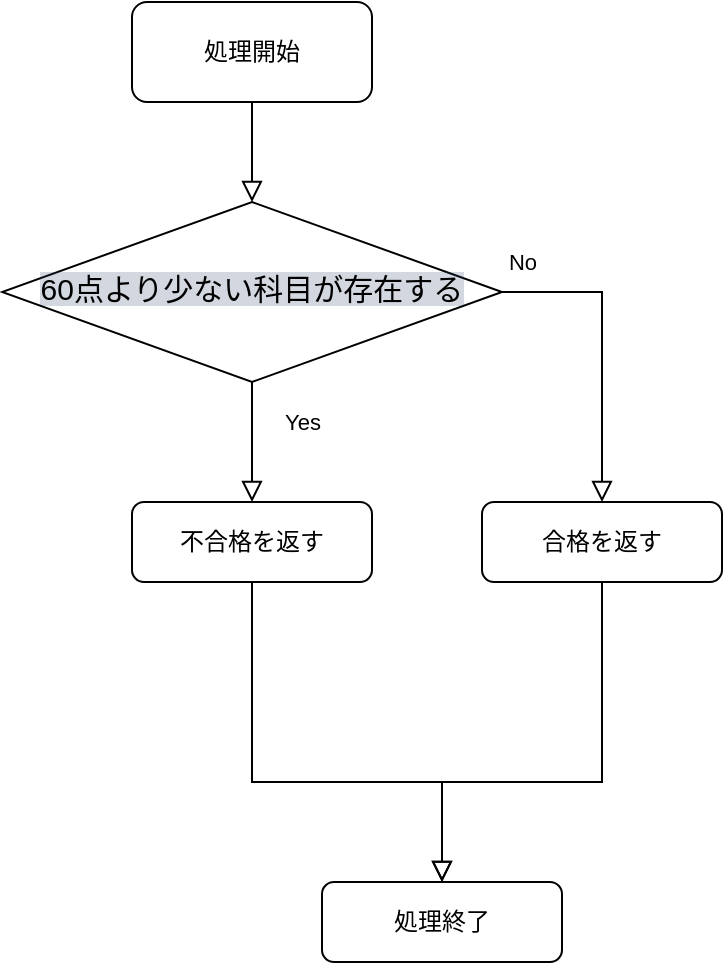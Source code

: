 <mxfile version="15.1.4" type="github">
  <diagram id="C5RBs43oDa-KdzZeNtuy" name="Page-1">
    <mxGraphModel dx="946" dy="589" grid="1" gridSize="10" guides="1" tooltips="1" connect="1" arrows="1" fold="1" page="1" pageScale="1" pageWidth="827" pageHeight="1169" math="0" shadow="0">
      <root>
        <mxCell id="WIyWlLk6GJQsqaUBKTNV-0" />
        <mxCell id="WIyWlLk6GJQsqaUBKTNV-1" parent="WIyWlLk6GJQsqaUBKTNV-0" />
        <mxCell id="tj-kRuT404KhJtCSczze-0" value="" style="rounded=0;html=1;jettySize=auto;orthogonalLoop=1;fontSize=11;endArrow=block;endFill=0;endSize=8;strokeWidth=1;shadow=0;labelBackgroundColor=none;edgeStyle=orthogonalEdgeStyle;" edge="1" parent="WIyWlLk6GJQsqaUBKTNV-1" source="tj-kRuT404KhJtCSczze-1" target="tj-kRuT404KhJtCSczze-4">
          <mxGeometry relative="1" as="geometry" />
        </mxCell>
        <mxCell id="tj-kRuT404KhJtCSczze-1" value="処理開始" style="rounded=1;whiteSpace=wrap;html=1;fontSize=12;glass=0;strokeWidth=1;shadow=0;" vertex="1" parent="WIyWlLk6GJQsqaUBKTNV-1">
          <mxGeometry x="285" y="120" width="120" height="50" as="geometry" />
        </mxCell>
        <mxCell id="tj-kRuT404KhJtCSczze-2" value="Yes" style="rounded=0;html=1;jettySize=auto;orthogonalLoop=1;fontSize=11;endArrow=block;endFill=0;endSize=8;strokeWidth=1;shadow=0;labelBackgroundColor=none;edgeStyle=orthogonalEdgeStyle;entryX=0.5;entryY=0;entryDx=0;entryDy=0;" edge="1" parent="WIyWlLk6GJQsqaUBKTNV-1" source="tj-kRuT404KhJtCSczze-4" target="tj-kRuT404KhJtCSczze-6">
          <mxGeometry x="-0.333" y="25" relative="1" as="geometry">
            <mxPoint as="offset" />
            <mxPoint x="362" y="440" as="targetPoint" />
            <Array as="points" />
          </mxGeometry>
        </mxCell>
        <mxCell id="tj-kRuT404KhJtCSczze-3" value="No" style="edgeStyle=orthogonalEdgeStyle;rounded=0;html=1;jettySize=auto;orthogonalLoop=1;fontSize=11;endArrow=block;endFill=0;endSize=8;strokeWidth=1;shadow=0;labelBackgroundColor=none;entryX=0.5;entryY=0;entryDx=0;entryDy=0;exitX=1;exitY=0.5;exitDx=0;exitDy=0;exitPerimeter=0;" edge="1" parent="WIyWlLk6GJQsqaUBKTNV-1" source="tj-kRuT404KhJtCSczze-4" target="tj-kRuT404KhJtCSczze-11">
          <mxGeometry x="-0.871" y="15" relative="1" as="geometry">
            <mxPoint as="offset" />
            <mxPoint x="520" y="325" as="targetPoint" />
          </mxGeometry>
        </mxCell>
        <mxCell id="tj-kRuT404KhJtCSczze-4" value="&lt;span style=&quot;font-size: 15px ; background-color: rgba(35 , 58 , 97 , 0.2)&quot;&gt;60点より少ない科目が存在する&lt;/span&gt;" style="rhombus;whiteSpace=wrap;html=1;shadow=0;fontFamily=Helvetica;fontSize=12;align=center;strokeWidth=1;spacing=6;spacingTop=-4;" vertex="1" parent="WIyWlLk6GJQsqaUBKTNV-1">
          <mxGeometry x="220" y="220" width="250" height="90" as="geometry" />
        </mxCell>
        <mxCell id="tj-kRuT404KhJtCSczze-5" value="処理終了" style="rounded=1;whiteSpace=wrap;html=1;fontSize=12;glass=0;strokeWidth=1;shadow=0;" vertex="1" parent="WIyWlLk6GJQsqaUBKTNV-1">
          <mxGeometry x="380" y="560" width="120" height="40" as="geometry" />
        </mxCell>
        <mxCell id="tj-kRuT404KhJtCSczze-6" value="不合格を返す" style="rounded=1;whiteSpace=wrap;html=1;fontSize=12;glass=0;strokeWidth=1;shadow=0;" vertex="1" parent="WIyWlLk6GJQsqaUBKTNV-1">
          <mxGeometry x="285" y="370" width="120" height="40" as="geometry" />
        </mxCell>
        <mxCell id="tj-kRuT404KhJtCSczze-8" value="" style="rounded=0;html=1;jettySize=auto;orthogonalLoop=1;fontSize=11;endArrow=block;endFill=0;endSize=8;strokeWidth=1;shadow=0;labelBackgroundColor=none;edgeStyle=orthogonalEdgeStyle;entryX=0.5;entryY=0;entryDx=0;entryDy=0;exitX=0.5;exitY=1;exitDx=0;exitDy=0;" edge="1" parent="WIyWlLk6GJQsqaUBKTNV-1" target="tj-kRuT404KhJtCSczze-5" source="tj-kRuT404KhJtCSczze-6">
          <mxGeometry relative="1" as="geometry">
            <mxPoint x="404.5" y="460" as="sourcePoint" />
            <mxPoint x="404.5" y="510" as="targetPoint" />
            <Array as="points">
              <mxPoint x="355" y="510" />
              <mxPoint x="440" y="510" />
              <mxPoint x="440" y="560" />
            </Array>
          </mxGeometry>
        </mxCell>
        <mxCell id="tj-kRuT404KhJtCSczze-11" value="合格を返す" style="rounded=1;whiteSpace=wrap;html=1;fontSize=12;glass=0;strokeWidth=1;shadow=0;" vertex="1" parent="WIyWlLk6GJQsqaUBKTNV-1">
          <mxGeometry x="460" y="370" width="120" height="40" as="geometry" />
        </mxCell>
        <mxCell id="tj-kRuT404KhJtCSczze-12" value="" style="rounded=0;html=1;jettySize=auto;orthogonalLoop=1;fontSize=11;endArrow=block;endFill=0;endSize=8;strokeWidth=1;shadow=0;labelBackgroundColor=none;edgeStyle=orthogonalEdgeStyle;entryX=0.5;entryY=0;entryDx=0;entryDy=0;exitX=0.5;exitY=1;exitDx=0;exitDy=0;" edge="1" parent="WIyWlLk6GJQsqaUBKTNV-1" target="tj-kRuT404KhJtCSczze-5" source="tj-kRuT404KhJtCSczze-11">
          <mxGeometry relative="1" as="geometry">
            <mxPoint x="583" y="460" as="sourcePoint" />
            <mxPoint x="583" y="510" as="targetPoint" />
            <Array as="points">
              <mxPoint x="520" y="510" />
              <mxPoint x="440" y="510" />
              <mxPoint x="440" y="560" />
            </Array>
          </mxGeometry>
        </mxCell>
      </root>
    </mxGraphModel>
  </diagram>
</mxfile>

